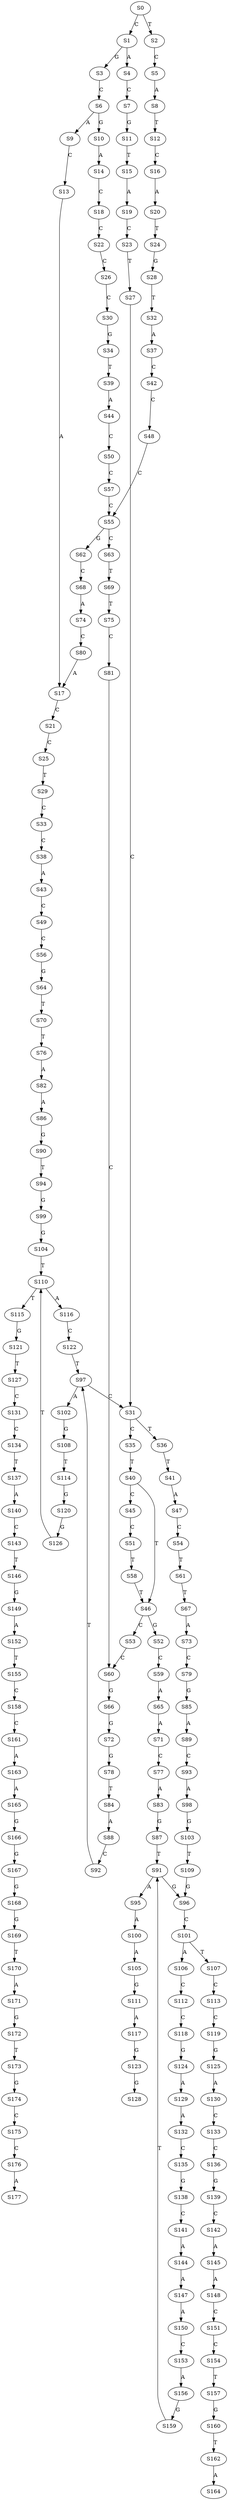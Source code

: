 strict digraph  {
	S0 -> S1 [ label = C ];
	S0 -> S2 [ label = T ];
	S1 -> S3 [ label = G ];
	S1 -> S4 [ label = A ];
	S2 -> S5 [ label = C ];
	S3 -> S6 [ label = C ];
	S4 -> S7 [ label = C ];
	S5 -> S8 [ label = A ];
	S6 -> S9 [ label = A ];
	S6 -> S10 [ label = G ];
	S7 -> S11 [ label = G ];
	S8 -> S12 [ label = T ];
	S9 -> S13 [ label = C ];
	S10 -> S14 [ label = A ];
	S11 -> S15 [ label = T ];
	S12 -> S16 [ label = C ];
	S13 -> S17 [ label = A ];
	S14 -> S18 [ label = C ];
	S15 -> S19 [ label = A ];
	S16 -> S20 [ label = A ];
	S17 -> S21 [ label = C ];
	S18 -> S22 [ label = C ];
	S19 -> S23 [ label = C ];
	S20 -> S24 [ label = T ];
	S21 -> S25 [ label = C ];
	S22 -> S26 [ label = C ];
	S23 -> S27 [ label = T ];
	S24 -> S28 [ label = G ];
	S25 -> S29 [ label = T ];
	S26 -> S30 [ label = C ];
	S27 -> S31 [ label = C ];
	S28 -> S32 [ label = T ];
	S29 -> S33 [ label = C ];
	S30 -> S34 [ label = G ];
	S31 -> S35 [ label = C ];
	S31 -> S36 [ label = T ];
	S32 -> S37 [ label = A ];
	S33 -> S38 [ label = C ];
	S34 -> S39 [ label = T ];
	S35 -> S40 [ label = T ];
	S36 -> S41 [ label = T ];
	S37 -> S42 [ label = C ];
	S38 -> S43 [ label = A ];
	S39 -> S44 [ label = A ];
	S40 -> S45 [ label = C ];
	S40 -> S46 [ label = T ];
	S41 -> S47 [ label = A ];
	S42 -> S48 [ label = C ];
	S43 -> S49 [ label = C ];
	S44 -> S50 [ label = C ];
	S45 -> S51 [ label = C ];
	S46 -> S52 [ label = G ];
	S46 -> S53 [ label = C ];
	S47 -> S54 [ label = C ];
	S48 -> S55 [ label = C ];
	S49 -> S56 [ label = C ];
	S50 -> S57 [ label = C ];
	S51 -> S58 [ label = T ];
	S52 -> S59 [ label = C ];
	S53 -> S60 [ label = C ];
	S54 -> S61 [ label = T ];
	S55 -> S62 [ label = G ];
	S55 -> S63 [ label = C ];
	S56 -> S64 [ label = G ];
	S57 -> S55 [ label = C ];
	S58 -> S46 [ label = T ];
	S59 -> S65 [ label = A ];
	S60 -> S66 [ label = G ];
	S61 -> S67 [ label = T ];
	S62 -> S68 [ label = C ];
	S63 -> S69 [ label = T ];
	S64 -> S70 [ label = T ];
	S65 -> S71 [ label = A ];
	S66 -> S72 [ label = G ];
	S67 -> S73 [ label = A ];
	S68 -> S74 [ label = A ];
	S69 -> S75 [ label = T ];
	S70 -> S76 [ label = T ];
	S71 -> S77 [ label = C ];
	S72 -> S78 [ label = G ];
	S73 -> S79 [ label = C ];
	S74 -> S80 [ label = C ];
	S75 -> S81 [ label = C ];
	S76 -> S82 [ label = A ];
	S77 -> S83 [ label = A ];
	S78 -> S84 [ label = T ];
	S79 -> S85 [ label = G ];
	S80 -> S17 [ label = A ];
	S81 -> S60 [ label = C ];
	S82 -> S86 [ label = A ];
	S83 -> S87 [ label = G ];
	S84 -> S88 [ label = A ];
	S85 -> S89 [ label = A ];
	S86 -> S90 [ label = G ];
	S87 -> S91 [ label = T ];
	S88 -> S92 [ label = C ];
	S89 -> S93 [ label = C ];
	S90 -> S94 [ label = T ];
	S91 -> S95 [ label = A ];
	S91 -> S96 [ label = G ];
	S92 -> S97 [ label = T ];
	S93 -> S98 [ label = A ];
	S94 -> S99 [ label = G ];
	S95 -> S100 [ label = A ];
	S96 -> S101 [ label = C ];
	S97 -> S102 [ label = A ];
	S97 -> S31 [ label = C ];
	S98 -> S103 [ label = G ];
	S99 -> S104 [ label = G ];
	S100 -> S105 [ label = A ];
	S101 -> S106 [ label = A ];
	S101 -> S107 [ label = T ];
	S102 -> S108 [ label = G ];
	S103 -> S109 [ label = T ];
	S104 -> S110 [ label = T ];
	S105 -> S111 [ label = G ];
	S106 -> S112 [ label = C ];
	S107 -> S113 [ label = C ];
	S108 -> S114 [ label = T ];
	S109 -> S96 [ label = G ];
	S110 -> S115 [ label = T ];
	S110 -> S116 [ label = A ];
	S111 -> S117 [ label = A ];
	S112 -> S118 [ label = C ];
	S113 -> S119 [ label = C ];
	S114 -> S120 [ label = G ];
	S115 -> S121 [ label = G ];
	S116 -> S122 [ label = C ];
	S117 -> S123 [ label = G ];
	S118 -> S124 [ label = G ];
	S119 -> S125 [ label = G ];
	S120 -> S126 [ label = G ];
	S121 -> S127 [ label = T ];
	S122 -> S97 [ label = T ];
	S123 -> S128 [ label = G ];
	S124 -> S129 [ label = A ];
	S125 -> S130 [ label = A ];
	S126 -> S110 [ label = T ];
	S127 -> S131 [ label = C ];
	S129 -> S132 [ label = A ];
	S130 -> S133 [ label = C ];
	S131 -> S134 [ label = C ];
	S132 -> S135 [ label = C ];
	S133 -> S136 [ label = C ];
	S134 -> S137 [ label = T ];
	S135 -> S138 [ label = G ];
	S136 -> S139 [ label = G ];
	S137 -> S140 [ label = A ];
	S138 -> S141 [ label = C ];
	S139 -> S142 [ label = C ];
	S140 -> S143 [ label = C ];
	S141 -> S144 [ label = A ];
	S142 -> S145 [ label = A ];
	S143 -> S146 [ label = T ];
	S144 -> S147 [ label = A ];
	S145 -> S148 [ label = A ];
	S146 -> S149 [ label = G ];
	S147 -> S150 [ label = A ];
	S148 -> S151 [ label = C ];
	S149 -> S152 [ label = A ];
	S150 -> S153 [ label = C ];
	S151 -> S154 [ label = C ];
	S152 -> S155 [ label = T ];
	S153 -> S156 [ label = A ];
	S154 -> S157 [ label = T ];
	S155 -> S158 [ label = C ];
	S156 -> S159 [ label = G ];
	S157 -> S160 [ label = G ];
	S158 -> S161 [ label = C ];
	S159 -> S91 [ label = T ];
	S160 -> S162 [ label = T ];
	S161 -> S163 [ label = A ];
	S162 -> S164 [ label = A ];
	S163 -> S165 [ label = A ];
	S165 -> S166 [ label = G ];
	S166 -> S167 [ label = G ];
	S167 -> S168 [ label = G ];
	S168 -> S169 [ label = G ];
	S169 -> S170 [ label = T ];
	S170 -> S171 [ label = A ];
	S171 -> S172 [ label = G ];
	S172 -> S173 [ label = T ];
	S173 -> S174 [ label = G ];
	S174 -> S175 [ label = C ];
	S175 -> S176 [ label = C ];
	S176 -> S177 [ label = A ];
}
